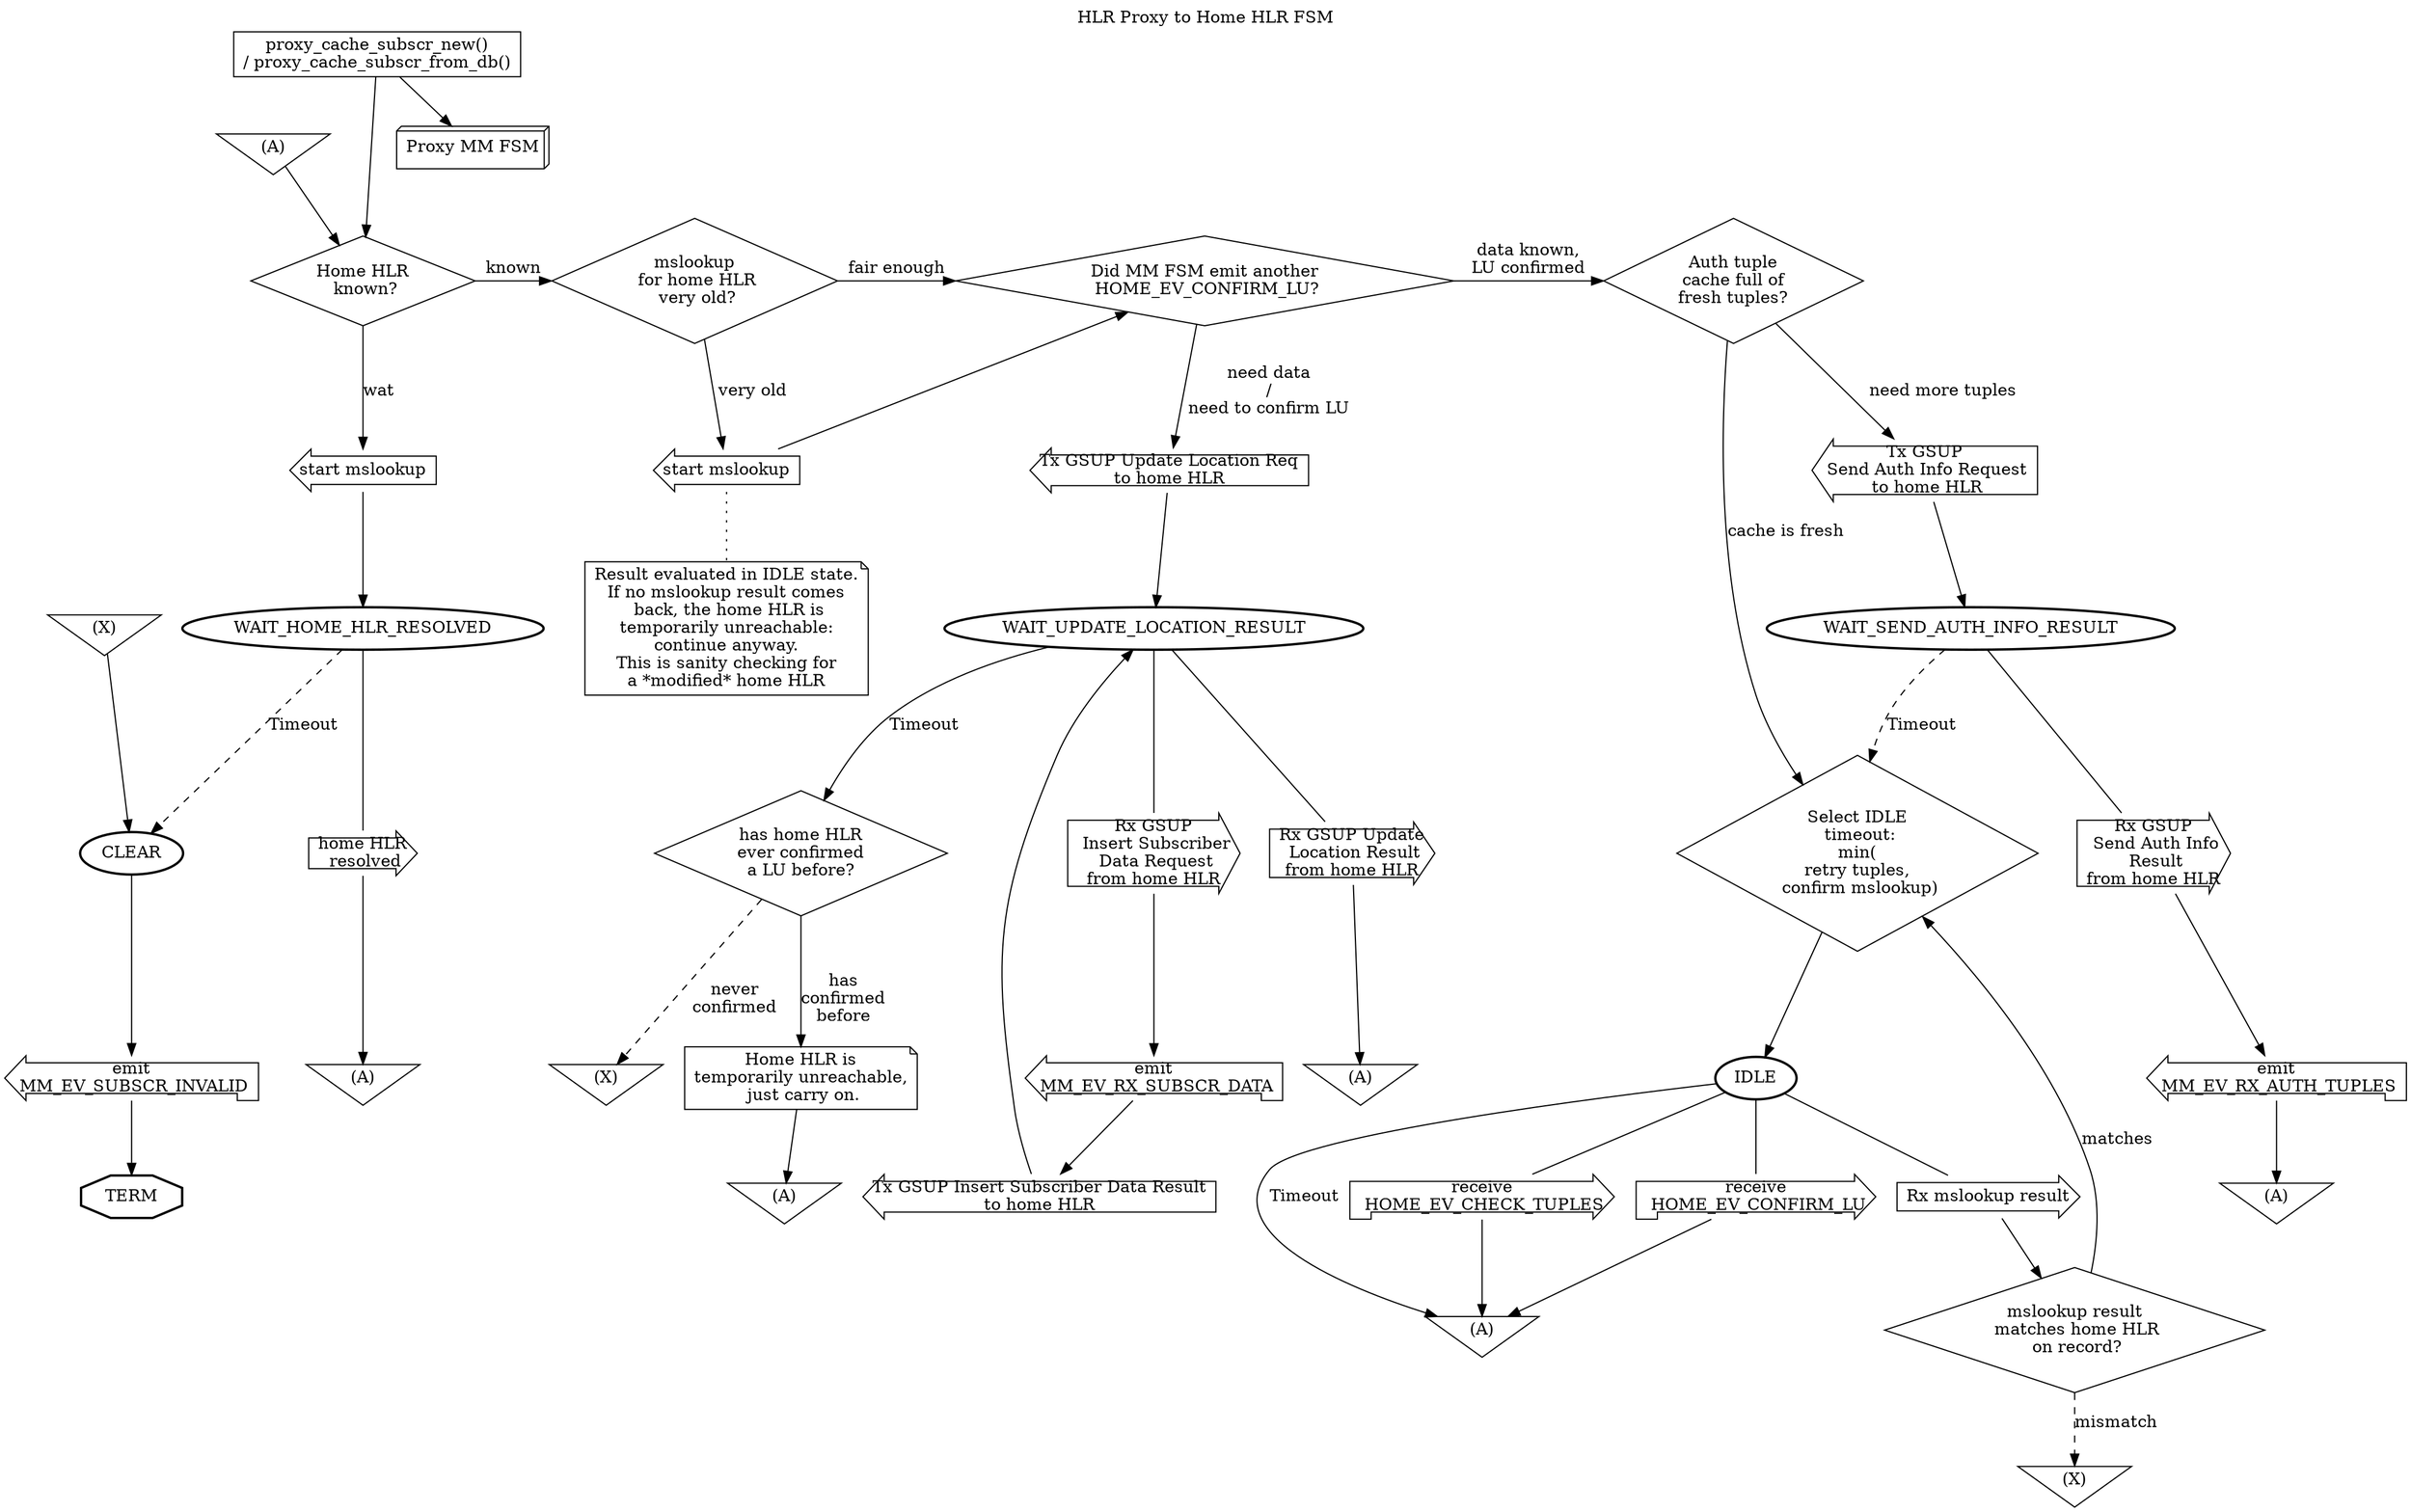 digraph G {
rankdir=TB
labelloc=t; label="HLR Proxy to Home HLR FSM"

	top,to_top1,to_top2,to_top3,to_top4,to_top5[shape=invtriangle,label="(A)"]
	top->junction_resolve_home_hlr

	at_clear,to_clear1,to_clear2 [shape=invtriangle,label="(X)"]

	mm_fsm [shape=box3d,label="Proxy MM FSM"]
	mm_fsm -> junction_resolve_home_hlr [style=invisible,arrowhead=none]

	WAIT_HOME_HLR_RESOLVED [style=bold]
	WAIT_UPDATE_LOCATION_RESULT [style=bold]
	WAIT_SEND_AUTH_INFO_RESULT [style=bold]
	IDLE [style=bold]
	CLEAR [style=bold]

	new [label="proxy_cache_subscr_new()\n/ proxy_cache_subscr_from_db()",shape=box]
	{
		rank=same;
		junction_resolve_home_hlr [shape=diamond,label="Home HLR\n known?"]
		junction_confirm_home_hlr [shape=diamond,label="mslookup\n for home HLR\n very old?"]
		junction_update_location [shape=diamond,label="Did MM FSM emit another\n HOME_EV_CONFIRM_LU?"]
		junction_auth_info [shape=diamond,label="Auth tuple\ncache full of\nfresh tuples?"]
	}

	new -> {junction_resolve_home_hlr, mm_fsm}

	junction_resolve_home_hlr -> junction_confirm_home_hlr [label="known"]
	junction_resolve_home_hlr -> action_mslookup [label="wat"]
	action_mslookup [shape=larrow,label="start mslookup"]
	action_mslookup -> WAIT_HOME_HLR_RESOLVED
	WAIT_HOME_HLR_RESOLVED -> rx_mslookup_res [arrowhead=none]
	rx_mslookup_res [shape=rarrow,label="home HLR\n resolved"]
	rx_mslookup_res -> to_top1
	WAIT_HOME_HLR_RESOLVED -> CLEAR [style=dashed,label=Timeout]

	junction_update_location -> action_lu_req [label="need data\n/\nneed to confirm LU"]
	action_lu_req [shape=larrow,label="Tx GSUP Update Location Req\nto home HLR"]
	action_lu_req -> WAIT_UPDATE_LOCATION_RESULT
	WAIT_UPDATE_LOCATION_RESULT->rx_isd [arrowhead=none]
	rx_isd [shape=rarrow,label="Rx GSUP\n Insert Subscriber\n Data Request\nfrom home HLR"]
	rx_isd -> emit_rx_subscr_data
	emit_rx_subscr_data [shape=lpromoter,label="emit\n MM_EV_RX_SUBSCR_DATA"]
	emit_rx_subscr_data->action_tx_isd_res
	action_tx_isd_res -> WAIT_UPDATE_LOCATION_RESULT
	action_tx_isd_res [shape=larrow,label="Tx GSUP Insert Subscriber Data Result\nto home HLR"]
	WAIT_UPDATE_LOCATION_RESULT -> rx_lu_res [arrowhead=none]
	rx_lu_res [shape=rarrow,label="Rx GSUP Update\n Location Result\nfrom home HLR"]
	rx_lu_res -> to_top2
	junction_update_location -> junction_auth_info [label="data known,\nLU confirmed"]
	WAIT_UPDATE_LOCATION_RESULT->junction_lu_failed [label="Timeout   "]
	junction_lu_failed [shape=diamond,label="has home HLR\never confirmed\na LU before?"];
	junction_lu_failed -> to_clear2 [label="never\nconfirmed",style=dashed]
	junction_lu_failed -> note_lu_failed [label="has\nconfirmed\nbefore"]
	note_lu_failed [shape=note,label="Home HLR is\ntemporarily unreachable,\n just carry on."]
	note_lu_failed -> to_top3

	junction_confirm_home_hlr -> action_mslookup_confirm [label="very old"]
	junction_confirm_home_hlr -> junction_update_location [label="fair enough"]
	action_mslookup_confirm [shape=larrow,label="start mslookup"]
	note_mslookup_confirm [shape=note,label="Result evaluated in IDLE state.\nIf no mslookup result comes\n back, the home HLR is\ntemporarily unreachable:\ncontinue anyway.\nThis is sanity checking for\na *modified* home HLR"]
	action_mslookup_confirm -> note_mslookup_confirm [arrowhead=none,style=dotted]
	action_mslookup_confirm -> junction_update_location

	junction_auth_info -> action_sai_req [label="need more tuples"]
	junction_auth_info -> set_idle_timeout [label="cache is fresh"]
	action_sai_req [shape=larrow,label="Tx GSUP\n Send Auth Info Request\n to home HLR"]
	action_sai_req -> WAIT_SEND_AUTH_INFO_RESULT
	WAIT_SEND_AUTH_INFO_RESULT->rx_sai_res[arrowhead=none]
	rx_sai_res[shape=rarrow,label="Rx GSUP\n Send Auth Info\n Result\nfrom home HLR"]
	rx_sai_res -> emit_rx_tuples
	emit_rx_tuples [shape=lpromoter,label="emit\n MM_EV_RX_AUTH_TUPLES"]
	emit_rx_tuples -> to_top4
	WAIT_SEND_AUTH_INFO_RESULT->set_idle_timeout[label="Timeout",style=dashed]
	set_idle_timeout [shape=diamond,label="Select IDLE\n timeout:\nmin(\nretry tuples,\n confirm mslookup)"]
	set_idle_timeout -> IDLE

	IDLE -> rx_mslookup_confirm_res [arrowhead=none]
	rx_mslookup_confirm_res [shape=rarrow,label="Rx mslookup result"]
	rx_mslookup_confirm_res -> junction_compare_home_hlr
	junction_compare_home_hlr [shape=diamond,label="mslookup result\n matches home HLR\n on record?"]
	junction_compare_home_hlr -> set_idle_timeout [label="matches"]
	junction_compare_home_hlr -> to_clear1 [label="mismatch",style=dashed]

	IDLE -> to_top5 [label="Timeout"]
	IDLE -> {rx_ev_check_tuples,rx_ev_confirm_lu} [arrowhead=none]
	rx_ev_check_tuples [shape=rpromoter,label="receive\n HOME_EV_CHECK_TUPLES"]
	rx_ev_confirm_lu [shape=rpromoter,label="receive\n HOME_EV_CONFIRM_LU"]
	{rx_ev_check_tuples,rx_ev_confirm_lu} -> to_top5

	at_clear -> CLEAR
	CLEAR -> emit_subscr_invalid -> TERM
	emit_subscr_invalid [shape=lpromoter,label="emit\n MM_EV_SUBSCR_INVALID"]
	TERM[shape=octagon][style=bold]
}
